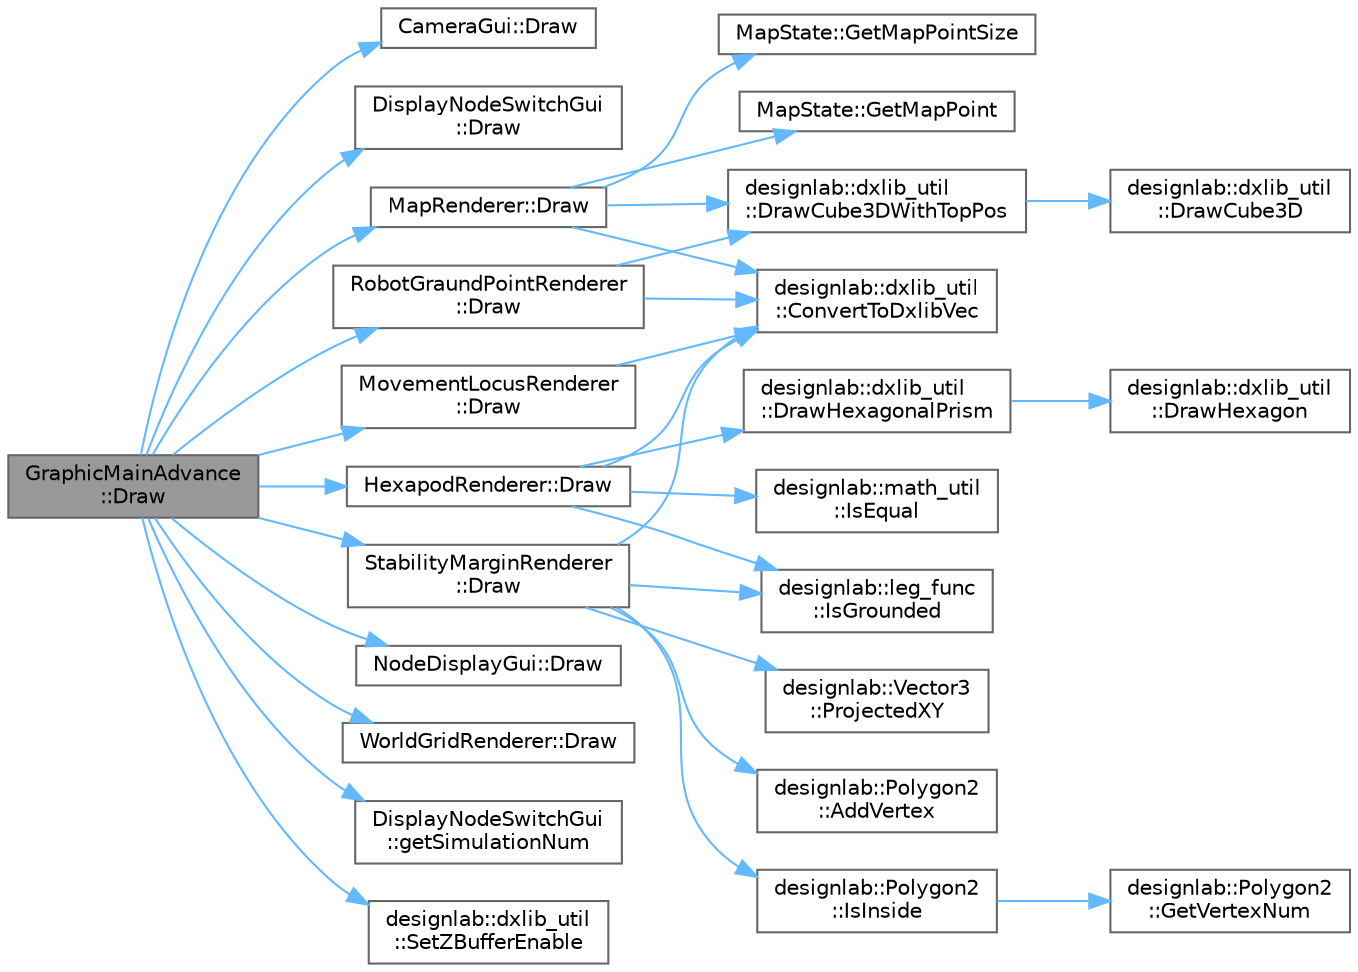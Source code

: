 digraph "GraphicMainAdvance::Draw"
{
 // LATEX_PDF_SIZE
  bgcolor="transparent";
  edge [fontname=Helvetica,fontsize=10,labelfontname=Helvetica,labelfontsize=10];
  node [fontname=Helvetica,fontsize=10,shape=box,height=0.2,width=0.4];
  rankdir="LR";
  Node1 [id="Node000001",label="GraphicMainAdvance\l::Draw",height=0.2,width=0.4,color="gray40", fillcolor="grey60", style="filled", fontcolor="black",tooltip="描画を行う．ここでは描画系の処理のみを行い内部のデータを更新しないためconstを付けている．純粋仮想関数．"];
  Node1 -> Node2 [id="edge1_Node000001_Node000002",color="steelblue1",style="solid",tooltip=" "];
  Node2 [id="Node000002",label="CameraGui::Draw",height=0.2,width=0.4,color="grey40", fillcolor="white", style="filled",URL="$class_camera_gui.html#ada26678aa63e5091de5d1ae4e4ec3e9a",tooltip="GUIの描画を行う"];
  Node1 -> Node3 [id="edge2_Node000001_Node000003",color="steelblue1",style="solid",tooltip=" "];
  Node3 [id="Node000003",label="DisplayNodeSwitchGui\l::Draw",height=0.2,width=0.4,color="grey40", fillcolor="white", style="filled",URL="$class_display_node_switch_gui.html#a6be29aa4d678251cb1fe8b507ace0064",tooltip="GUIの描画"];
  Node1 -> Node4 [id="edge3_Node000001_Node000004",color="steelblue1",style="solid",tooltip=" "];
  Node4 [id="Node000004",label="HexapodRenderer::Draw",height=0.2,width=0.4,color="grey40", fillcolor="white", style="filled",URL="$class_hexapod_renderer.html#a8eae43f9a83c964275d97cd9c73d9451",tooltip="ロボットを3D空間に描画する．"];
  Node4 -> Node5 [id="edge4_Node000004_Node000005",color="steelblue1",style="solid",tooltip=" "];
  Node5 [id="Node000005",label="designlab::dxlib_util\l::ConvertToDxlibVec",height=0.2,width=0.4,color="grey40", fillcolor="white", style="filled",URL="$namespacedesignlab_1_1dxlib__util.html#a6873d18685f86e3d6c7675898830c6f0",tooltip="Dxlibの座標を示すVECTORと，このプログラムで使用しているVectorを変換する．   ロボット座標系は右手座標系，Dxlibは左手座標系(工学は右手・ゲームライブラリは左手が多い気がする)なの..."];
  Node4 -> Node6 [id="edge5_Node000004_Node000006",color="steelblue1",style="solid",tooltip=" "];
  Node6 [id="Node000006",label="designlab::dxlib_util\l::DrawHexagonalPrism",height=0.2,width=0.4,color="grey40", fillcolor="white", style="filled",URL="$namespacedesignlab_1_1dxlib__util.html#ad8cc0ecb50fc678af0d50370a137356e",tooltip="3D空間に六角柱を描画する．"];
  Node6 -> Node7 [id="edge6_Node000006_Node000007",color="steelblue1",style="solid",tooltip=" "];
  Node7 [id="Node000007",label="designlab::dxlib_util\l::DrawHexagon",height=0.2,width=0.4,color="grey40", fillcolor="white", style="filled",URL="$namespacedesignlab_1_1dxlib__util.html#aa8892901793b338c6a643dc12d19a99e",tooltip="3D空間に六角形を描画する．各点は同一平面上にあるものにしないと，描画が歪む．"];
  Node4 -> Node8 [id="edge7_Node000004_Node000008",color="steelblue1",style="solid",tooltip=" "];
  Node8 [id="Node000008",label="designlab::math_util\l::IsEqual",height=0.2,width=0.4,color="grey40", fillcolor="white", style="filled",URL="$namespacedesignlab_1_1math__util.html#a44a42787b2445c454d3afed817c1769e",tooltip="C++において，小数同士の計算は誤差が出てしまう．誤差込みで値が等しいか調べる．"];
  Node4 -> Node9 [id="edge8_Node000004_Node000009",color="steelblue1",style="solid",tooltip=" "];
  Node9 [id="Node000009",label="designlab::leg_func\l::IsGrounded",height=0.2,width=0.4,color="grey40", fillcolor="white", style="filled",URL="$namespacedesignlab_1_1leg__func.html#a4b87ebe130ffec4a53e929bdb13c4ee3",tooltip="脚番号 leg_index 0 〜 5 に応じて，その脚が接地しているかを調べる．   脚は右前脚を0番として，時計回りに0,1,2,3,4,5となる．左前足が5番．"];
  Node1 -> Node10 [id="edge9_Node000001_Node000010",color="steelblue1",style="solid",tooltip=" "];
  Node10 [id="Node000010",label="NodeDisplayGui::Draw",height=0.2,width=0.4,color="grey40", fillcolor="white", style="filled",URL="$class_node_display_gui.html#a839b67b1b96859f8ad23b00a56c2997d",tooltip="GUIの表示を行う"];
  Node1 -> Node11 [id="edge10_Node000001_Node000011",color="steelblue1",style="solid",tooltip=" "];
  Node11 [id="Node000011",label="WorldGridRenderer::Draw",height=0.2,width=0.4,color="grey40", fillcolor="white", style="filled",URL="$class_world_grid_renderer.html#af26f74852d21ad5bbdc17114cc69fb0c",tooltip="ワールドの格子線を描画する"];
  Node1 -> Node12 [id="edge11_Node000001_Node000012",color="steelblue1",style="solid",tooltip=" "];
  Node12 [id="Node000012",label="MapRenderer::Draw",height=0.2,width=0.4,color="grey40", fillcolor="white", style="filled",URL="$class_map_renderer.html#a7f66eb64de0ae30b8aec6b22484f7762",tooltip="マップの描画を行う．"];
  Node12 -> Node5 [id="edge12_Node000012_Node000005",color="steelblue1",style="solid",tooltip=" "];
  Node12 -> Node13 [id="edge13_Node000012_Node000013",color="steelblue1",style="solid",tooltip=" "];
  Node13 [id="Node000013",label="designlab::dxlib_util\l::DrawCube3DWithTopPos",height=0.2,width=0.4,color="grey40", fillcolor="white", style="filled",URL="$namespacedesignlab_1_1dxlib__util.html#a170cac2fc964414af49c550aee6583c8",tooltip="3D空間に立方体を描画する．立方体の上面の中心の座標から描画する．"];
  Node13 -> Node14 [id="edge14_Node000013_Node000014",color="steelblue1",style="solid",tooltip=" "];
  Node14 [id="Node000014",label="designlab::dxlib_util\l::DrawCube3D",height=0.2,width=0.4,color="grey40", fillcolor="white", style="filled",URL="$namespacedesignlab_1_1dxlib__util.html#aec08fe28b57053d60e3085bd20ce8b25",tooltip="3D空間に立方体を描画する．"];
  Node12 -> Node15 [id="edge15_Node000012_Node000015",color="steelblue1",style="solid",tooltip=" "];
  Node15 [id="Node000015",label="MapState::GetMapPoint",height=0.2,width=0.4,color="grey40", fillcolor="white", style="filled",URL="$class_map_state.html#a48e77403dbad5738f2cd449ebc51275c",tooltip="脚設置可能点の座標を返す．"];
  Node12 -> Node16 [id="edge16_Node000012_Node000016",color="steelblue1",style="solid",tooltip=" "];
  Node16 [id="Node000016",label="MapState::GetMapPointSize",height=0.2,width=0.4,color="grey40", fillcolor="white", style="filled",URL="$class_map_state.html#af1cbbeb3eb577b1c3530a43c57028dec",tooltip="脚設置可能点の総数を返す．"];
  Node1 -> Node17 [id="edge17_Node000001_Node000017",color="steelblue1",style="solid",tooltip=" "];
  Node17 [id="Node000017",label="StabilityMarginRenderer\l::Draw",height=0.2,width=0.4,color="grey40", fillcolor="white", style="filled",URL="$class_stability_margin_renderer.html#aa49922b8aa57afbb10acd08a0a5efd40",tooltip="ロボットの静的安定余裕(支持脚多角形)を描画する．"];
  Node17 -> Node18 [id="edge18_Node000017_Node000018",color="steelblue1",style="solid",tooltip=" "];
  Node18 [id="Node000018",label="designlab::Polygon2\l::AddVertex",height=0.2,width=0.4,color="grey40", fillcolor="white", style="filled",URL="$structdesignlab_1_1_polygon2.html#a1ecd8437967c9a9c68d8b580406ca299",tooltip="頂点を追加する関数"];
  Node17 -> Node5 [id="edge19_Node000017_Node000005",color="steelblue1",style="solid",tooltip=" "];
  Node17 -> Node9 [id="edge20_Node000017_Node000009",color="steelblue1",style="solid",tooltip=" "];
  Node17 -> Node19 [id="edge21_Node000017_Node000019",color="steelblue1",style="solid",tooltip=" "];
  Node19 [id="Node000019",label="designlab::Polygon2\l::IsInside",height=0.2,width=0.4,color="grey40", fillcolor="white", style="filled",URL="$structdesignlab_1_1_polygon2.html#a3965642438156b1b86dfea1d76beaa53",tooltip="点が多角形の内部にあるかどうか調べる関数．多角形が凸でない場合は正しく判定できない．"];
  Node19 -> Node20 [id="edge22_Node000019_Node000020",color="steelblue1",style="solid",tooltip=" "];
  Node20 [id="Node000020",label="designlab::Polygon2\l::GetVertexNum",height=0.2,width=0.4,color="grey40", fillcolor="white", style="filled",URL="$structdesignlab_1_1_polygon2.html#a5325a59337947d2b61e055431f2ce3f3",tooltip="多角形の頂点数を返す関数"];
  Node17 -> Node21 [id="edge23_Node000017_Node000021",color="steelblue1",style="solid",tooltip=" "];
  Node21 [id="Node000021",label="designlab::Vector3\l::ProjectedXY",height=0.2,width=0.4,color="grey40", fillcolor="white", style="filled",URL="$structdesignlab_1_1_vector3.html#a3f278dfeaf16db1a9635bd4e3eecf6ed",tooltip="XY平面に射影したベクトルを返す．"];
  Node1 -> Node22 [id="edge24_Node000001_Node000022",color="steelblue1",style="solid",tooltip=" "];
  Node22 [id="Node000022",label="MovementLocusRenderer\l::Draw",height=0.2,width=0.4,color="grey40", fillcolor="white", style="filled",URL="$class_movement_locus_renderer.html#a612f13f7426af1679fbb004fe612c9c6",tooltip="ロボットの移動軌跡を描画する．"];
  Node22 -> Node5 [id="edge25_Node000022_Node000005",color="steelblue1",style="solid",tooltip=" "];
  Node1 -> Node23 [id="edge26_Node000001_Node000023",color="steelblue1",style="solid",tooltip=" "];
  Node23 [id="Node000023",label="RobotGraundPointRenderer\l::Draw",height=0.2,width=0.4,color="grey40", fillcolor="white", style="filled",URL="$class_robot_graund_point_renderer.html#ab29a09c0c523164d7d15195fc13eedd7",tooltip=" "];
  Node23 -> Node5 [id="edge27_Node000023_Node000005",color="steelblue1",style="solid",tooltip=" "];
  Node23 -> Node13 [id="edge28_Node000023_Node000013",color="steelblue1",style="solid",tooltip=" "];
  Node1 -> Node24 [id="edge29_Node000001_Node000024",color="steelblue1",style="solid",tooltip=" "];
  Node24 [id="Node000024",label="DisplayNodeSwitchGui\l::getSimulationNum",height=0.2,width=0.4,color="grey40", fillcolor="white", style="filled",URL="$class_display_node_switch_gui.html#a7b3423582511df09f935571d695e6c21",tooltip="現在表示するシミュレーションの番号を取得する"];
  Node1 -> Node25 [id="edge30_Node000001_Node000025",color="steelblue1",style="solid",tooltip=" "];
  Node25 [id="Node000025",label="designlab::dxlib_util\l::SetZBufferEnable",height=0.2,width=0.4,color="grey40", fillcolor="white", style="filled",URL="$namespacedesignlab_1_1dxlib__util.html#a5f59136031be16081cffcef06767b9e5",tooltip="デフォルトだと描画処理を書いた順に描画されるが，これをZバッファを使用して奥行きを考慮して描画するようにする．   なんか毎フレーム実行しなきゃいけないっぽい？仕様がよくわからん"];
}
